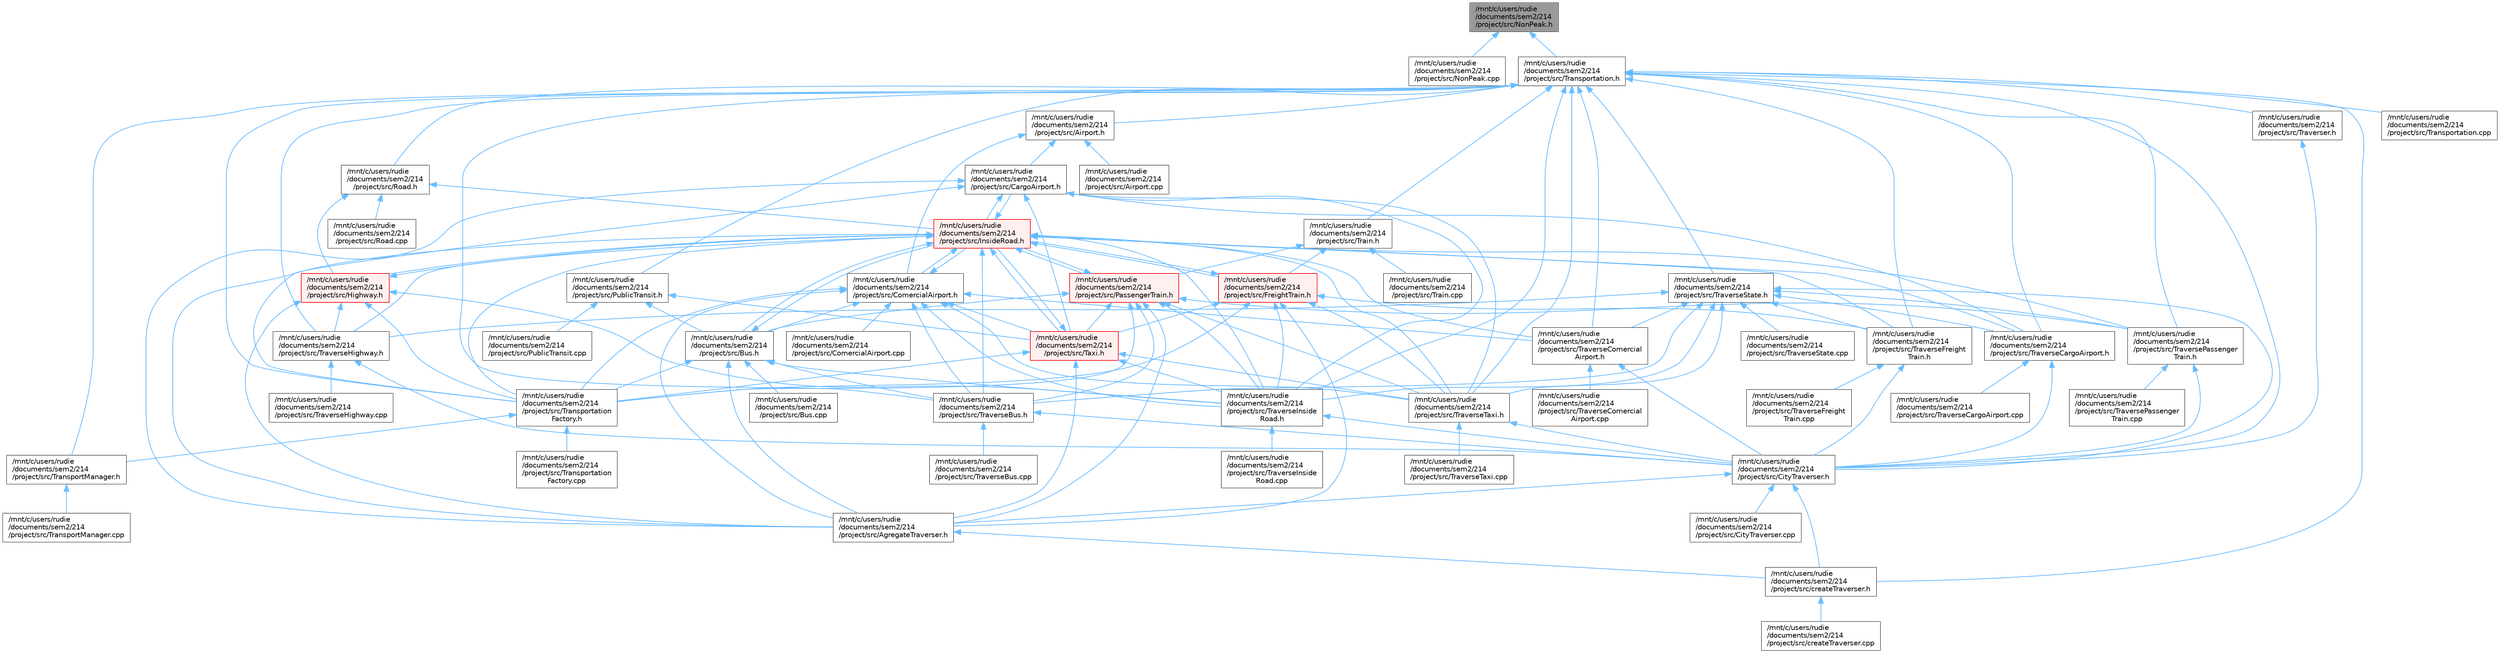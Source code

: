 digraph "/mnt/c/users/rudie/documents/sem2/214/project/src/NonPeak.h"
{
 // LATEX_PDF_SIZE
  bgcolor="transparent";
  edge [fontname=Helvetica,fontsize=10,labelfontname=Helvetica,labelfontsize=10];
  node [fontname=Helvetica,fontsize=10,shape=box,height=0.2,width=0.4];
  Node1 [id="Node000001",label="/mnt/c/users/rudie\l/documents/sem2/214\l/project/src/NonPeak.h",height=0.2,width=0.4,color="gray40", fillcolor="grey60", style="filled", fontcolor="black",tooltip="Header file for the NonPeak class."];
  Node1 -> Node2 [id="edge1_Node000001_Node000002",dir="back",color="steelblue1",style="solid",tooltip=" "];
  Node2 [id="Node000002",label="/mnt/c/users/rudie\l/documents/sem2/214\l/project/src/NonPeak.cpp",height=0.2,width=0.4,color="grey40", fillcolor="white", style="filled",URL="$NonPeak_8cpp.html",tooltip="Implementation of the NonPeak class."];
  Node1 -> Node3 [id="edge2_Node000001_Node000003",dir="back",color="steelblue1",style="solid",tooltip=" "];
  Node3 [id="Node000003",label="/mnt/c/users/rudie\l/documents/sem2/214\l/project/src/Transportation.h",height=0.2,width=0.4,color="grey40", fillcolor="white", style="filled",URL="$Transportation_8h.html",tooltip="Header file for the Transportation class."];
  Node3 -> Node4 [id="edge3_Node000003_Node000004",dir="back",color="steelblue1",style="solid",tooltip=" "];
  Node4 [id="Node000004",label="/mnt/c/users/rudie\l/documents/sem2/214\l/project/src/Airport.h",height=0.2,width=0.4,color="grey40", fillcolor="white", style="filled",URL="$Airport_8h.html",tooltip="Defines the Airport class which inherits from the Transportation class."];
  Node4 -> Node5 [id="edge4_Node000004_Node000005",dir="back",color="steelblue1",style="solid",tooltip=" "];
  Node5 [id="Node000005",label="/mnt/c/users/rudie\l/documents/sem2/214\l/project/src/Airport.cpp",height=0.2,width=0.4,color="grey40", fillcolor="white", style="filled",URL="$Airport_8cpp.html",tooltip="Implementation of the Airport class."];
  Node4 -> Node6 [id="edge5_Node000004_Node000006",dir="back",color="steelblue1",style="solid",tooltip=" "];
  Node6 [id="Node000006",label="/mnt/c/users/rudie\l/documents/sem2/214\l/project/src/CargoAirport.h",height=0.2,width=0.4,color="grey40", fillcolor="white", style="filled",URL="$CargoAirport_8h.html",tooltip="Header file for the CargoAirport class."];
  Node6 -> Node7 [id="edge6_Node000006_Node000007",dir="back",color="steelblue1",style="solid",tooltip=" "];
  Node7 [id="Node000007",label="/mnt/c/users/rudie\l/documents/sem2/214\l/project/src/AgregateTraverser.h",height=0.2,width=0.4,color="grey40", fillcolor="white", style="filled",URL="$AgregateTraverser_8h.html",tooltip="Defines the AgregateTraverser class and its interface for creating CityTraverser objects."];
  Node7 -> Node8 [id="edge7_Node000007_Node000008",dir="back",color="steelblue1",style="solid",tooltip=" "];
  Node8 [id="Node000008",label="/mnt/c/users/rudie\l/documents/sem2/214\l/project/src/createTraverser.h",height=0.2,width=0.4,color="grey40", fillcolor="white", style="filled",URL="$createTraverser_8h.html",tooltip="Header file for the CreateTraverser class."];
  Node8 -> Node9 [id="edge8_Node000008_Node000009",dir="back",color="steelblue1",style="solid",tooltip=" "];
  Node9 [id="Node000009",label="/mnt/c/users/rudie\l/documents/sem2/214\l/project/src/createTraverser.cpp",height=0.2,width=0.4,color="grey40", fillcolor="white", style="filled",URL="$createTraverser_8cpp.html",tooltip="Implementation of the CreateTraverser class for creating CityTraverser objects."];
  Node6 -> Node10 [id="edge9_Node000006_Node000010",dir="back",color="steelblue1",style="solid",tooltip=" "];
  Node10 [id="Node000010",label="/mnt/c/users/rudie\l/documents/sem2/214\l/project/src/InsideRoad.h",height=0.2,width=0.4,color="red", fillcolor="#FFF0F0", style="filled",URL="$InsideRoad_8h.html",tooltip="Header file for the InsideRoad class."];
  Node10 -> Node7 [id="edge10_Node000010_Node000007",dir="back",color="steelblue1",style="solid",tooltip=" "];
  Node10 -> Node11 [id="edge11_Node000010_Node000011",dir="back",color="steelblue1",style="solid",tooltip=" "];
  Node11 [id="Node000011",label="/mnt/c/users/rudie\l/documents/sem2/214\l/project/src/Bus.h",height=0.2,width=0.4,color="grey40", fillcolor="white", style="filled",URL="$Bus_8h.html",tooltip="Header file for the Bus class."];
  Node11 -> Node7 [id="edge12_Node000011_Node000007",dir="back",color="steelblue1",style="solid",tooltip=" "];
  Node11 -> Node12 [id="edge13_Node000011_Node000012",dir="back",color="steelblue1",style="solid",tooltip=" "];
  Node12 [id="Node000012",label="/mnt/c/users/rudie\l/documents/sem2/214\l/project/src/Bus.cpp",height=0.2,width=0.4,color="grey40", fillcolor="white", style="filled",URL="$Bus_8cpp.html",tooltip="Implementation of the Bus class."];
  Node11 -> Node10 [id="edge14_Node000011_Node000010",dir="back",color="steelblue1",style="solid",tooltip=" "];
  Node11 -> Node13 [id="edge15_Node000011_Node000013",dir="back",color="steelblue1",style="solid",tooltip=" "];
  Node13 [id="Node000013",label="/mnt/c/users/rudie\l/documents/sem2/214\l/project/src/Transportation\lFactory.h",height=0.2,width=0.4,color="grey40", fillcolor="white", style="filled",URL="$TransportationFactory_8h.html",tooltip="Header file for the TransportationFactory class."];
  Node13 -> Node14 [id="edge16_Node000013_Node000014",dir="back",color="steelblue1",style="solid",tooltip=" "];
  Node14 [id="Node000014",label="/mnt/c/users/rudie\l/documents/sem2/214\l/project/src/TransportManager.h",height=0.2,width=0.4,color="grey40", fillcolor="white", style="filled",URL="$TransportManager_8h.html",tooltip="Header file for the TransportManager class."];
  Node14 -> Node15 [id="edge17_Node000014_Node000015",dir="back",color="steelblue1",style="solid",tooltip=" "];
  Node15 [id="Node000015",label="/mnt/c/users/rudie\l/documents/sem2/214\l/project/src/TransportManager.cpp",height=0.2,width=0.4,color="grey40", fillcolor="white", style="filled",URL="$TransportManager_8cpp.html",tooltip="Implementation of the TransportManager class."];
  Node13 -> Node16 [id="edge18_Node000013_Node000016",dir="back",color="steelblue1",style="solid",tooltip=" "];
  Node16 [id="Node000016",label="/mnt/c/users/rudie\l/documents/sem2/214\l/project/src/Transportation\lFactory.cpp",height=0.2,width=0.4,color="grey40", fillcolor="white", style="filled",URL="$TransportationFactory_8cpp.html",tooltip="Implementation of the TransportationFactory class."];
  Node11 -> Node17 [id="edge19_Node000011_Node000017",dir="back",color="steelblue1",style="solid",tooltip=" "];
  Node17 [id="Node000017",label="/mnt/c/users/rudie\l/documents/sem2/214\l/project/src/TraverseBus.h",height=0.2,width=0.4,color="grey40", fillcolor="white", style="filled",URL="$TraverseBus_8h.html",tooltip="Header file for the TraverseBus class."];
  Node17 -> Node18 [id="edge20_Node000017_Node000018",dir="back",color="steelblue1",style="solid",tooltip=" "];
  Node18 [id="Node000018",label="/mnt/c/users/rudie\l/documents/sem2/214\l/project/src/CityTraverser.h",height=0.2,width=0.4,color="grey40", fillcolor="white", style="filled",URL="$CityTraverser_8h.html",tooltip="Header file for the CityTraverser class, a concrete iterator for traversing transportation elements i..."];
  Node18 -> Node7 [id="edge21_Node000018_Node000007",dir="back",color="steelblue1",style="solid",tooltip=" "];
  Node18 -> Node19 [id="edge22_Node000018_Node000019",dir="back",color="steelblue1",style="solid",tooltip=" "];
  Node19 [id="Node000019",label="/mnt/c/users/rudie\l/documents/sem2/214\l/project/src/CityTraverser.cpp",height=0.2,width=0.4,color="grey40", fillcolor="white", style="filled",URL="$CityTraverser_8cpp.html",tooltip="Implementation of the CityTraverser class."];
  Node18 -> Node8 [id="edge23_Node000018_Node000008",dir="back",color="steelblue1",style="solid",tooltip=" "];
  Node17 -> Node20 [id="edge24_Node000017_Node000020",dir="back",color="steelblue1",style="solid",tooltip=" "];
  Node20 [id="Node000020",label="/mnt/c/users/rudie\l/documents/sem2/214\l/project/src/TraverseBus.cpp",height=0.2,width=0.4,color="grey40", fillcolor="white", style="filled",URL="$TraverseBus_8cpp.html",tooltip="Implementation of the TraverseBus class."];
  Node11 -> Node21 [id="edge25_Node000011_Node000021",dir="back",color="steelblue1",style="solid",tooltip=" "];
  Node21 [id="Node000021",label="/mnt/c/users/rudie\l/documents/sem2/214\l/project/src/TraverseInside\lRoad.h",height=0.2,width=0.4,color="grey40", fillcolor="white", style="filled",URL="$TraverseInsideRoad_8h.html",tooltip="Header file for the TraverseInsideRoad class."];
  Node21 -> Node18 [id="edge26_Node000021_Node000018",dir="back",color="steelblue1",style="solid",tooltip=" "];
  Node21 -> Node22 [id="edge27_Node000021_Node000022",dir="back",color="steelblue1",style="solid",tooltip=" "];
  Node22 [id="Node000022",label="/mnt/c/users/rudie\l/documents/sem2/214\l/project/src/TraverseInside\lRoad.cpp",height=0.2,width=0.4,color="grey40", fillcolor="white", style="filled",URL="$TraverseInsideRoad_8cpp.html",tooltip="Implementation of the TraverseInsideRoad class."];
  Node10 -> Node6 [id="edge28_Node000010_Node000006",dir="back",color="steelblue1",style="solid",tooltip=" "];
  Node10 -> Node23 [id="edge29_Node000010_Node000023",dir="back",color="steelblue1",style="solid",tooltip=" "];
  Node23 [id="Node000023",label="/mnt/c/users/rudie\l/documents/sem2/214\l/project/src/ComercialAirport.h",height=0.2,width=0.4,color="grey40", fillcolor="white", style="filled",URL="$ComercialAirport_8h.html",tooltip="Defines the ComercialAirport class which inherits from the Airport class."];
  Node23 -> Node7 [id="edge30_Node000023_Node000007",dir="back",color="steelblue1",style="solid",tooltip=" "];
  Node23 -> Node11 [id="edge31_Node000023_Node000011",dir="back",color="steelblue1",style="solid",tooltip=" "];
  Node23 -> Node24 [id="edge32_Node000023_Node000024",dir="back",color="steelblue1",style="solid",tooltip=" "];
  Node24 [id="Node000024",label="/mnt/c/users/rudie\l/documents/sem2/214\l/project/src/ComercialAirport.cpp",height=0.2,width=0.4,color="grey40", fillcolor="white", style="filled",URL="$ComercialAirport_8cpp.html",tooltip="Implementation of the ComercialAirport class."];
  Node23 -> Node10 [id="edge33_Node000023_Node000010",dir="back",color="steelblue1",style="solid",tooltip=" "];
  Node23 -> Node25 [id="edge34_Node000023_Node000025",dir="back",color="steelblue1",style="solid",tooltip=" "];
  Node25 [id="Node000025",label="/mnt/c/users/rudie\l/documents/sem2/214\l/project/src/Taxi.h",height=0.2,width=0.4,color="red", fillcolor="#FFF0F0", style="filled",URL="$Taxi_8h.html",tooltip="Header file for the Taxi class, which represents a taxi in a public transit system."];
  Node25 -> Node7 [id="edge35_Node000025_Node000007",dir="back",color="steelblue1",style="solid",tooltip=" "];
  Node25 -> Node10 [id="edge36_Node000025_Node000010",dir="back",color="steelblue1",style="solid",tooltip=" "];
  Node25 -> Node13 [id="edge37_Node000025_Node000013",dir="back",color="steelblue1",style="solid",tooltip=" "];
  Node25 -> Node21 [id="edge38_Node000025_Node000021",dir="back",color="steelblue1",style="solid",tooltip=" "];
  Node25 -> Node27 [id="edge39_Node000025_Node000027",dir="back",color="steelblue1",style="solid",tooltip=" "];
  Node27 [id="Node000027",label="/mnt/c/users/rudie\l/documents/sem2/214\l/project/src/TraverseTaxi.h",height=0.2,width=0.4,color="grey40", fillcolor="white", style="filled",URL="$TraverseTaxi_8h.html",tooltip="Header file for the TraverseTaxi class."];
  Node27 -> Node18 [id="edge40_Node000027_Node000018",dir="back",color="steelblue1",style="solid",tooltip=" "];
  Node27 -> Node28 [id="edge41_Node000027_Node000028",dir="back",color="steelblue1",style="solid",tooltip=" "];
  Node28 [id="Node000028",label="/mnt/c/users/rudie\l/documents/sem2/214\l/project/src/TraverseTaxi.cpp",height=0.2,width=0.4,color="grey40", fillcolor="white", style="filled",URL="$TraverseTaxi_8cpp.html",tooltip="Implementation of the TraverseTaxi class."];
  Node23 -> Node13 [id="edge42_Node000023_Node000013",dir="back",color="steelblue1",style="solid",tooltip=" "];
  Node23 -> Node17 [id="edge43_Node000023_Node000017",dir="back",color="steelblue1",style="solid",tooltip=" "];
  Node23 -> Node29 [id="edge44_Node000023_Node000029",dir="back",color="steelblue1",style="solid",tooltip=" "];
  Node29 [id="Node000029",label="/mnt/c/users/rudie\l/documents/sem2/214\l/project/src/TraverseComercial\lAirport.h",height=0.2,width=0.4,color="grey40", fillcolor="white", style="filled",URL="$TraverseComercialAirport_8h.html",tooltip="Header file for the TraverseComercialAirport class."];
  Node29 -> Node18 [id="edge45_Node000029_Node000018",dir="back",color="steelblue1",style="solid",tooltip=" "];
  Node29 -> Node30 [id="edge46_Node000029_Node000030",dir="back",color="steelblue1",style="solid",tooltip=" "];
  Node30 [id="Node000030",label="/mnt/c/users/rudie\l/documents/sem2/214\l/project/src/TraverseComercial\lAirport.cpp",height=0.2,width=0.4,color="grey40", fillcolor="white", style="filled",URL="$TraverseComercialAirport_8cpp.html",tooltip="Implementation of the TraverseComercialAirport class."];
  Node23 -> Node21 [id="edge47_Node000023_Node000021",dir="back",color="steelblue1",style="solid",tooltip=" "];
  Node23 -> Node27 [id="edge48_Node000023_Node000027",dir="back",color="steelblue1",style="solid",tooltip=" "];
  Node10 -> Node31 [id="edge49_Node000010_Node000031",dir="back",color="steelblue1",style="solid",tooltip=" "];
  Node31 [id="Node000031",label="/mnt/c/users/rudie\l/documents/sem2/214\l/project/src/FreightTrain.h",height=0.2,width=0.4,color="red", fillcolor="#FFF0F0", style="filled",URL="$FreightTrain_8h.html",tooltip="Header file for the FreightTrain class."];
  Node31 -> Node7 [id="edge50_Node000031_Node000007",dir="back",color="steelblue1",style="solid",tooltip=" "];
  Node31 -> Node10 [id="edge51_Node000031_Node000010",dir="back",color="steelblue1",style="solid",tooltip=" "];
  Node31 -> Node25 [id="edge52_Node000031_Node000025",dir="back",color="steelblue1",style="solid",tooltip=" "];
  Node31 -> Node13 [id="edge53_Node000031_Node000013",dir="back",color="steelblue1",style="solid",tooltip=" "];
  Node31 -> Node33 [id="edge54_Node000031_Node000033",dir="back",color="steelblue1",style="solid",tooltip=" "];
  Node33 [id="Node000033",label="/mnt/c/users/rudie\l/documents/sem2/214\l/project/src/TraverseFreight\lTrain.h",height=0.2,width=0.4,color="grey40", fillcolor="white", style="filled",URL="$TraverseFreightTrain_8h.html",tooltip="Header file for the TraverseFreightTrain class."];
  Node33 -> Node18 [id="edge55_Node000033_Node000018",dir="back",color="steelblue1",style="solid",tooltip=" "];
  Node33 -> Node34 [id="edge56_Node000033_Node000034",dir="back",color="steelblue1",style="solid",tooltip=" "];
  Node34 [id="Node000034",label="/mnt/c/users/rudie\l/documents/sem2/214\l/project/src/TraverseFreight\lTrain.cpp",height=0.2,width=0.4,color="grey40", fillcolor="white", style="filled",URL="$TraverseFreightTrain_8cpp.html",tooltip="Implementation of the TraverseFreightTrain class."];
  Node31 -> Node21 [id="edge57_Node000031_Node000021",dir="back",color="steelblue1",style="solid",tooltip=" "];
  Node31 -> Node27 [id="edge58_Node000031_Node000027",dir="back",color="steelblue1",style="solid",tooltip=" "];
  Node10 -> Node35 [id="edge59_Node000010_Node000035",dir="back",color="steelblue1",style="solid",tooltip=" "];
  Node35 [id="Node000035",label="/mnt/c/users/rudie\l/documents/sem2/214\l/project/src/Highway.h",height=0.2,width=0.4,color="red", fillcolor="#FFF0F0", style="filled",URL="$Highway_8h.html",tooltip="Header file for the Highway class."];
  Node35 -> Node7 [id="edge60_Node000035_Node000007",dir="back",color="steelblue1",style="solid",tooltip=" "];
  Node35 -> Node10 [id="edge61_Node000035_Node000010",dir="back",color="steelblue1",style="solid",tooltip=" "];
  Node35 -> Node13 [id="edge62_Node000035_Node000013",dir="back",color="steelblue1",style="solid",tooltip=" "];
  Node35 -> Node37 [id="edge63_Node000035_Node000037",dir="back",color="steelblue1",style="solid",tooltip=" "];
  Node37 [id="Node000037",label="/mnt/c/users/rudie\l/documents/sem2/214\l/project/src/TraverseHighway.h",height=0.2,width=0.4,color="grey40", fillcolor="white", style="filled",URL="$TraverseHighway_8h.html",tooltip="Header file for the TraverseHighway class."];
  Node37 -> Node18 [id="edge64_Node000037_Node000018",dir="back",color="steelblue1",style="solid",tooltip=" "];
  Node37 -> Node38 [id="edge65_Node000037_Node000038",dir="back",color="steelblue1",style="solid",tooltip=" "];
  Node38 [id="Node000038",label="/mnt/c/users/rudie\l/documents/sem2/214\l/project/src/TraverseHighway.cpp",height=0.2,width=0.4,color="grey40", fillcolor="white", style="filled",URL="$TraverseHighway_8cpp.html",tooltip="Implementation of the TraverseHighway class."];
  Node35 -> Node21 [id="edge66_Node000035_Node000021",dir="back",color="steelblue1",style="solid",tooltip=" "];
  Node10 -> Node40 [id="edge67_Node000010_Node000040",dir="back",color="steelblue1",style="solid",tooltip=" "];
  Node40 [id="Node000040",label="/mnt/c/users/rudie\l/documents/sem2/214\l/project/src/PassengerTrain.h",height=0.2,width=0.4,color="red", fillcolor="#FFF0F0", style="filled",URL="$PassengerTrain_8h.html",tooltip="Header file for the PassengerTrain class."];
  Node40 -> Node7 [id="edge68_Node000040_Node000007",dir="back",color="steelblue1",style="solid",tooltip=" "];
  Node40 -> Node11 [id="edge69_Node000040_Node000011",dir="back",color="steelblue1",style="solid",tooltip=" "];
  Node40 -> Node10 [id="edge70_Node000040_Node000010",dir="back",color="steelblue1",style="solid",tooltip=" "];
  Node40 -> Node25 [id="edge71_Node000040_Node000025",dir="back",color="steelblue1",style="solid",tooltip=" "];
  Node40 -> Node13 [id="edge72_Node000040_Node000013",dir="back",color="steelblue1",style="solid",tooltip=" "];
  Node40 -> Node17 [id="edge73_Node000040_Node000017",dir="back",color="steelblue1",style="solid",tooltip=" "];
  Node40 -> Node21 [id="edge74_Node000040_Node000021",dir="back",color="steelblue1",style="solid",tooltip=" "];
  Node40 -> Node42 [id="edge75_Node000040_Node000042",dir="back",color="steelblue1",style="solid",tooltip=" "];
  Node42 [id="Node000042",label="/mnt/c/users/rudie\l/documents/sem2/214\l/project/src/TraversePassenger\lTrain.h",height=0.2,width=0.4,color="grey40", fillcolor="white", style="filled",URL="$TraversePassengerTrain_8h.html",tooltip="Header file for the TraversePassengerTrain class."];
  Node42 -> Node18 [id="edge76_Node000042_Node000018",dir="back",color="steelblue1",style="solid",tooltip=" "];
  Node42 -> Node43 [id="edge77_Node000042_Node000043",dir="back",color="steelblue1",style="solid",tooltip=" "];
  Node43 [id="Node000043",label="/mnt/c/users/rudie\l/documents/sem2/214\l/project/src/TraversePassenger\lTrain.cpp",height=0.2,width=0.4,color="grey40", fillcolor="white", style="filled",URL="$TraversePassengerTrain_8cpp.html",tooltip="Implementation of the TraversePassengerTrain class."];
  Node40 -> Node27 [id="edge78_Node000040_Node000027",dir="back",color="steelblue1",style="solid",tooltip=" "];
  Node10 -> Node25 [id="edge79_Node000010_Node000025",dir="back",color="steelblue1",style="solid",tooltip=" "];
  Node10 -> Node13 [id="edge80_Node000010_Node000013",dir="back",color="steelblue1",style="solid",tooltip=" "];
  Node10 -> Node17 [id="edge81_Node000010_Node000017",dir="back",color="steelblue1",style="solid",tooltip=" "];
  Node10 -> Node44 [id="edge82_Node000010_Node000044",dir="back",color="steelblue1",style="solid",tooltip=" "];
  Node44 [id="Node000044",label="/mnt/c/users/rudie\l/documents/sem2/214\l/project/src/TraverseCargoAirport.h",height=0.2,width=0.4,color="grey40", fillcolor="white", style="filled",URL="$TraverseCargoAirport_8h.html",tooltip="Header file for the TraverseCargoAirport class."];
  Node44 -> Node18 [id="edge83_Node000044_Node000018",dir="back",color="steelblue1",style="solid",tooltip=" "];
  Node44 -> Node45 [id="edge84_Node000044_Node000045",dir="back",color="steelblue1",style="solid",tooltip=" "];
  Node45 [id="Node000045",label="/mnt/c/users/rudie\l/documents/sem2/214\l/project/src/TraverseCargoAirport.cpp",height=0.2,width=0.4,color="grey40", fillcolor="white", style="filled",URL="$TraverseCargoAirport_8cpp.html",tooltip="Implementation of the TraverseCargoAirport class."];
  Node10 -> Node29 [id="edge85_Node000010_Node000029",dir="back",color="steelblue1",style="solid",tooltip=" "];
  Node10 -> Node33 [id="edge86_Node000010_Node000033",dir="back",color="steelblue1",style="solid",tooltip=" "];
  Node10 -> Node37 [id="edge87_Node000010_Node000037",dir="back",color="steelblue1",style="solid",tooltip=" "];
  Node10 -> Node21 [id="edge88_Node000010_Node000021",dir="back",color="steelblue1",style="solid",tooltip=" "];
  Node10 -> Node42 [id="edge89_Node000010_Node000042",dir="back",color="steelblue1",style="solid",tooltip=" "];
  Node10 -> Node27 [id="edge90_Node000010_Node000027",dir="back",color="steelblue1",style="solid",tooltip=" "];
  Node6 -> Node25 [id="edge91_Node000006_Node000025",dir="back",color="steelblue1",style="solid",tooltip=" "];
  Node6 -> Node13 [id="edge92_Node000006_Node000013",dir="back",color="steelblue1",style="solid",tooltip=" "];
  Node6 -> Node44 [id="edge93_Node000006_Node000044",dir="back",color="steelblue1",style="solid",tooltip=" "];
  Node6 -> Node21 [id="edge94_Node000006_Node000021",dir="back",color="steelblue1",style="solid",tooltip=" "];
  Node6 -> Node27 [id="edge95_Node000006_Node000027",dir="back",color="steelblue1",style="solid",tooltip=" "];
  Node4 -> Node23 [id="edge96_Node000004_Node000023",dir="back",color="steelblue1",style="solid",tooltip=" "];
  Node3 -> Node18 [id="edge97_Node000003_Node000018",dir="back",color="steelblue1",style="solid",tooltip=" "];
  Node3 -> Node46 [id="edge98_Node000003_Node000046",dir="back",color="steelblue1",style="solid",tooltip=" "];
  Node46 [id="Node000046",label="/mnt/c/users/rudie\l/documents/sem2/214\l/project/src/PublicTransit.h",height=0.2,width=0.4,color="grey40", fillcolor="white", style="filled",URL="$PublicTransit_8h.html",tooltip="Header file for the PublicTransit class."];
  Node46 -> Node11 [id="edge99_Node000046_Node000011",dir="back",color="steelblue1",style="solid",tooltip=" "];
  Node46 -> Node47 [id="edge100_Node000046_Node000047",dir="back",color="steelblue1",style="solid",tooltip=" "];
  Node47 [id="Node000047",label="/mnt/c/users/rudie\l/documents/sem2/214\l/project/src/PublicTransit.cpp",height=0.2,width=0.4,color="grey40", fillcolor="white", style="filled",URL="$PublicTransit_8cpp.html",tooltip="Implementation of the PublicTransit class."];
  Node46 -> Node25 [id="edge101_Node000046_Node000025",dir="back",color="steelblue1",style="solid",tooltip=" "];
  Node3 -> Node48 [id="edge102_Node000003_Node000048",dir="back",color="steelblue1",style="solid",tooltip=" "];
  Node48 [id="Node000048",label="/mnt/c/users/rudie\l/documents/sem2/214\l/project/src/Road.h",height=0.2,width=0.4,color="grey40", fillcolor="white", style="filled",URL="$Road_8h.html",tooltip="Defines the Road class which inherits from the Transportation class."];
  Node48 -> Node35 [id="edge103_Node000048_Node000035",dir="back",color="steelblue1",style="solid",tooltip=" "];
  Node48 -> Node10 [id="edge104_Node000048_Node000010",dir="back",color="steelblue1",style="solid",tooltip=" "];
  Node48 -> Node49 [id="edge105_Node000048_Node000049",dir="back",color="steelblue1",style="solid",tooltip=" "];
  Node49 [id="Node000049",label="/mnt/c/users/rudie\l/documents/sem2/214\l/project/src/Road.cpp",height=0.2,width=0.4,color="grey40", fillcolor="white", style="filled",URL="$Road_8cpp.html",tooltip="Implementation file for the Road class."];
  Node3 -> Node50 [id="edge106_Node000003_Node000050",dir="back",color="steelblue1",style="solid",tooltip=" "];
  Node50 [id="Node000050",label="/mnt/c/users/rudie\l/documents/sem2/214\l/project/src/Train.h",height=0.2,width=0.4,color="grey40", fillcolor="white", style="filled",URL="$Train_8h.html",tooltip="Header file for the Train class."];
  Node50 -> Node31 [id="edge107_Node000050_Node000031",dir="back",color="steelblue1",style="solid",tooltip=" "];
  Node50 -> Node40 [id="edge108_Node000050_Node000040",dir="back",color="steelblue1",style="solid",tooltip=" "];
  Node50 -> Node51 [id="edge109_Node000050_Node000051",dir="back",color="steelblue1",style="solid",tooltip=" "];
  Node51 [id="Node000051",label="/mnt/c/users/rudie\l/documents/sem2/214\l/project/src/Train.cpp",height=0.2,width=0.4,color="grey40", fillcolor="white", style="filled",URL="$Train_8cpp.html",tooltip="Implementation of the Train class."];
  Node3 -> Node14 [id="edge110_Node000003_Node000014",dir="back",color="steelblue1",style="solid",tooltip=" "];
  Node3 -> Node52 [id="edge111_Node000003_Node000052",dir="back",color="steelblue1",style="solid",tooltip=" "];
  Node52 [id="Node000052",label="/mnt/c/users/rudie\l/documents/sem2/214\l/project/src/Transportation.cpp",height=0.2,width=0.4,color="grey40", fillcolor="white", style="filled",URL="$Transportation_8cpp.html",tooltip="Implementation of the Transportation class."];
  Node3 -> Node13 [id="edge112_Node000003_Node000013",dir="back",color="steelblue1",style="solid",tooltip=" "];
  Node3 -> Node17 [id="edge113_Node000003_Node000017",dir="back",color="steelblue1",style="solid",tooltip=" "];
  Node3 -> Node44 [id="edge114_Node000003_Node000044",dir="back",color="steelblue1",style="solid",tooltip=" "];
  Node3 -> Node29 [id="edge115_Node000003_Node000029",dir="back",color="steelblue1",style="solid",tooltip=" "];
  Node3 -> Node33 [id="edge116_Node000003_Node000033",dir="back",color="steelblue1",style="solid",tooltip=" "];
  Node3 -> Node37 [id="edge117_Node000003_Node000037",dir="back",color="steelblue1",style="solid",tooltip=" "];
  Node3 -> Node21 [id="edge118_Node000003_Node000021",dir="back",color="steelblue1",style="solid",tooltip=" "];
  Node3 -> Node42 [id="edge119_Node000003_Node000042",dir="back",color="steelblue1",style="solid",tooltip=" "];
  Node3 -> Node53 [id="edge120_Node000003_Node000053",dir="back",color="steelblue1",style="solid",tooltip=" "];
  Node53 [id="Node000053",label="/mnt/c/users/rudie\l/documents/sem2/214\l/project/src/TraverseState.h",height=0.2,width=0.4,color="grey40", fillcolor="white", style="filled",URL="$TraverseState_8h.html",tooltip="Defines the TraverseState class and its interface for traversing through Transportation elements."];
  Node53 -> Node18 [id="edge121_Node000053_Node000018",dir="back",color="steelblue1",style="solid",tooltip=" "];
  Node53 -> Node17 [id="edge122_Node000053_Node000017",dir="back",color="steelblue1",style="solid",tooltip=" "];
  Node53 -> Node44 [id="edge123_Node000053_Node000044",dir="back",color="steelblue1",style="solid",tooltip=" "];
  Node53 -> Node29 [id="edge124_Node000053_Node000029",dir="back",color="steelblue1",style="solid",tooltip=" "];
  Node53 -> Node33 [id="edge125_Node000053_Node000033",dir="back",color="steelblue1",style="solid",tooltip=" "];
  Node53 -> Node37 [id="edge126_Node000053_Node000037",dir="back",color="steelblue1",style="solid",tooltip=" "];
  Node53 -> Node21 [id="edge127_Node000053_Node000021",dir="back",color="steelblue1",style="solid",tooltip=" "];
  Node53 -> Node42 [id="edge128_Node000053_Node000042",dir="back",color="steelblue1",style="solid",tooltip=" "];
  Node53 -> Node54 [id="edge129_Node000053_Node000054",dir="back",color="steelblue1",style="solid",tooltip=" "];
  Node54 [id="Node000054",label="/mnt/c/users/rudie\l/documents/sem2/214\l/project/src/TraverseState.cpp",height=0.2,width=0.4,color="grey40", fillcolor="white", style="filled",URL="$TraverseState_8cpp.html",tooltip="Implementation of the TraverseState class."];
  Node53 -> Node27 [id="edge130_Node000053_Node000027",dir="back",color="steelblue1",style="solid",tooltip=" "];
  Node3 -> Node27 [id="edge131_Node000003_Node000027",dir="back",color="steelblue1",style="solid",tooltip=" "];
  Node3 -> Node55 [id="edge132_Node000003_Node000055",dir="back",color="steelblue1",style="solid",tooltip=" "];
  Node55 [id="Node000055",label="/mnt/c/users/rudie\l/documents/sem2/214\l/project/src/Traverser.h",height=0.2,width=0.4,color="grey40", fillcolor="white", style="filled",URL="$Traverser_8h.html",tooltip="Defines the Traverser interface for iterating over Transportation objects."];
  Node55 -> Node18 [id="edge133_Node000055_Node000018",dir="back",color="steelblue1",style="solid",tooltip=" "];
  Node3 -> Node8 [id="edge134_Node000003_Node000008",dir="back",color="steelblue1",style="solid",tooltip=" "];
}
